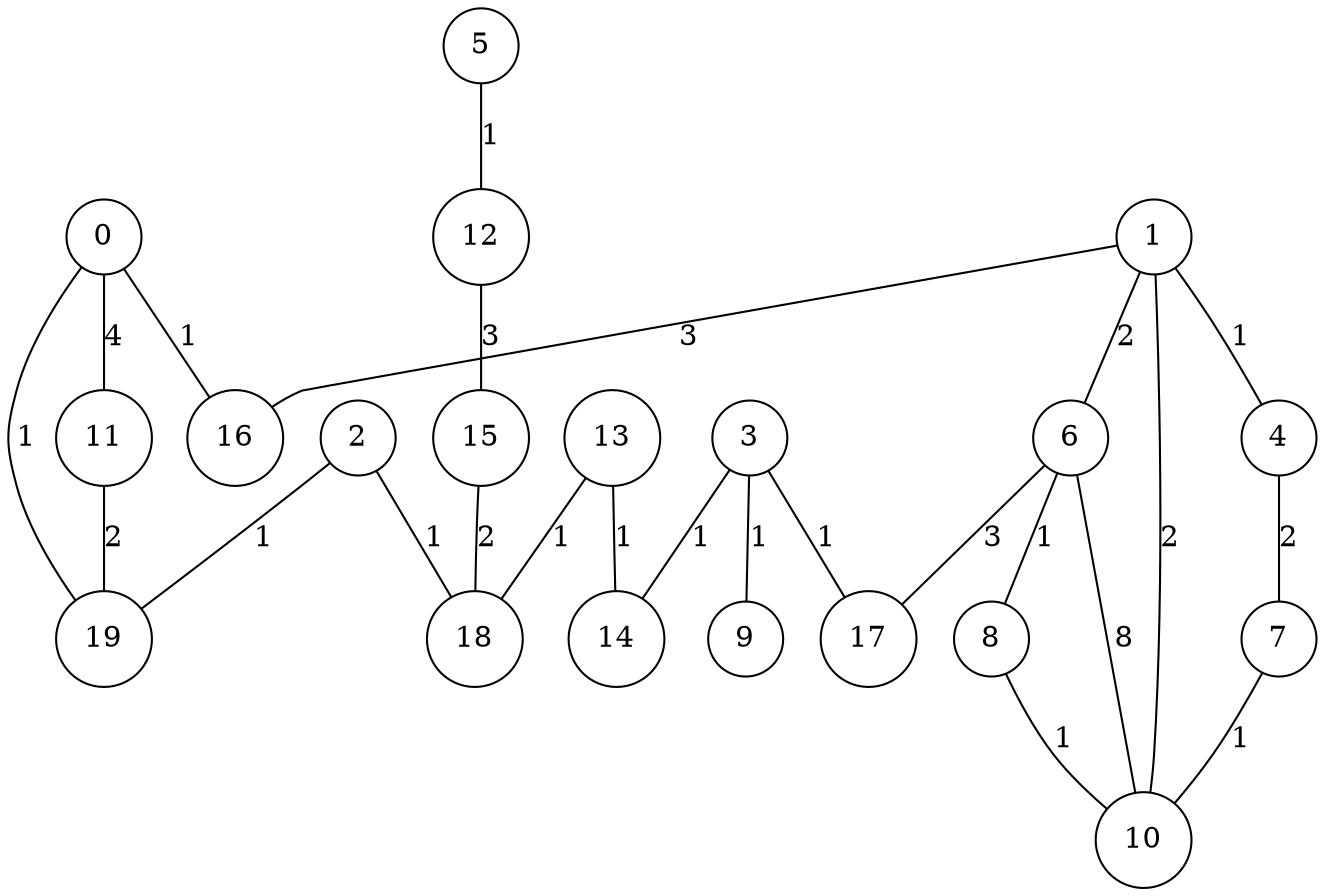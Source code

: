 graph qubit_interaction_graph {
    node [shape=circle];
    0 -- 11 [label=4];
    0 -- 16 [label=1];
    0 -- 19 [label=1];
    1 -- 16 [label=3];
    1 -- 6 [label=2];
    1 -- 10 [label=2];
    1 -- 4 [label=1];
    2 -- 18 [label=1];
    2 -- 19 [label=1];
    3 -- 14 [label=1];
    3 -- 9 [label=1];
    3 -- 17 [label=1];
    4 -- 7 [label=2];
    5 -- 12 [label=1];
    6 -- 8 [label=1];
    6 -- 17 [label=3];
    6 -- 10 [label=8];
    7 -- 10 [label=1];
    8 -- 10 [label=1];
    11 -- 19 [label=2];
    12 -- 15 [label=3];
    13 -- 18 [label=1];
    13 -- 14 [label=1];
    15 -- 18 [label=2];
}